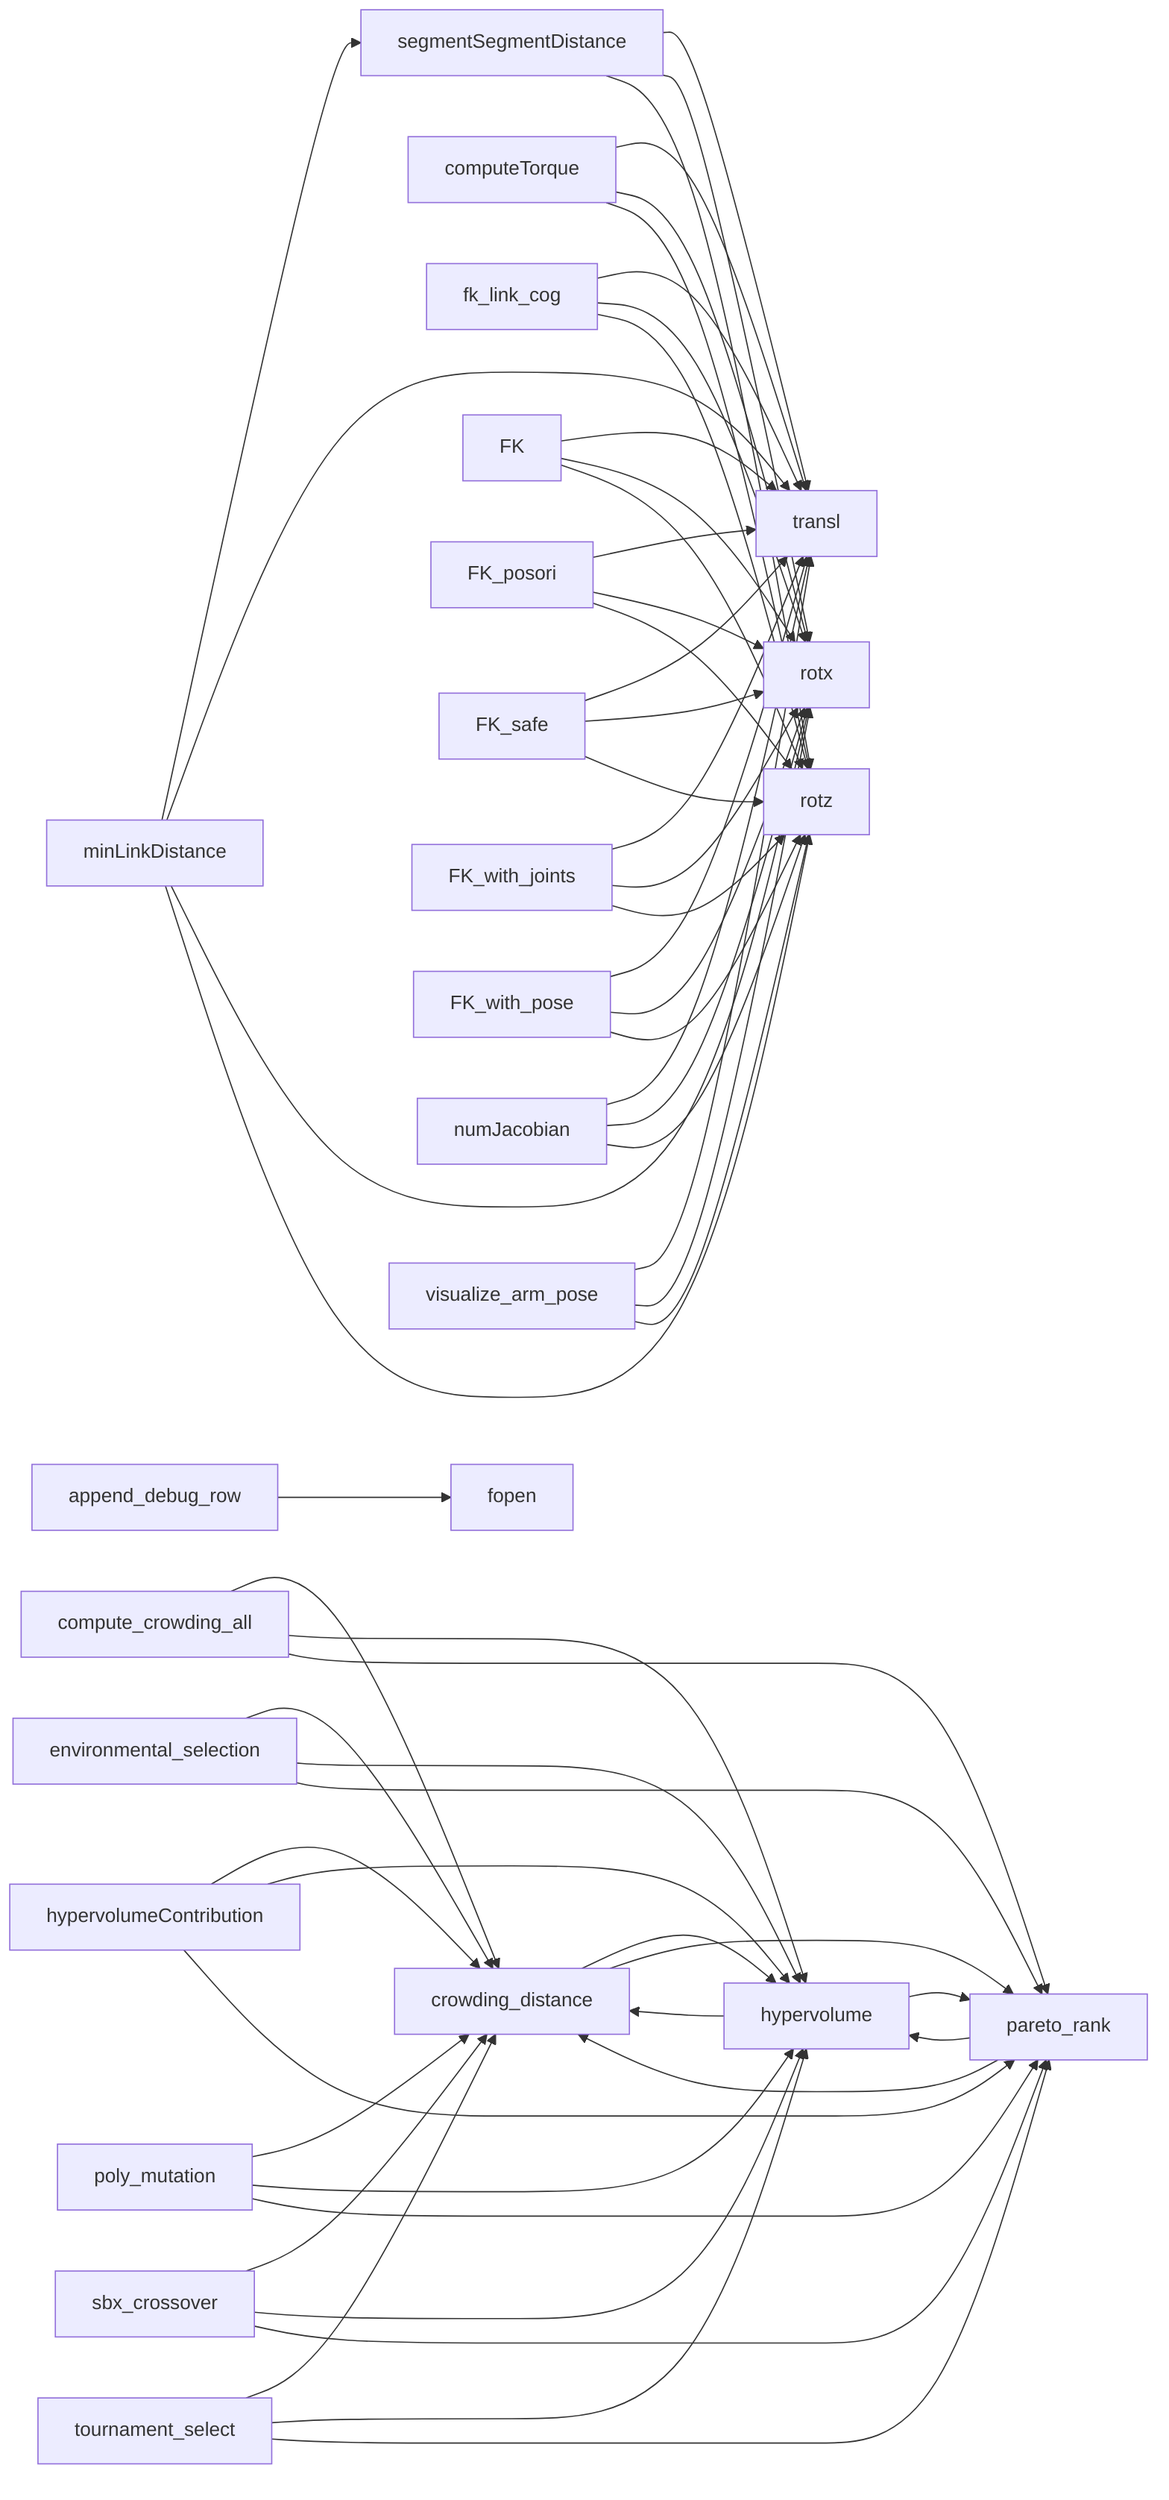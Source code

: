 graph LR
minLinkDistance --> segmentSegmentDistance
minLinkDistance --> transl
minLinkDistance --> rotx
minLinkDistance --> rotz
segmentSegmentDistance --> transl
segmentSegmentDistance --> rotx
segmentSegmentDistance --> rotz
computeTorque --> transl
computeTorque --> rotx
computeTorque --> rotz
fk_link_cog --> transl
fk_link_cog --> rotx
fk_link_cog --> rotz
compute_crowding_all --> crowding_distance
compute_crowding_all --> hypervolume
compute_crowding_all --> pareto_rank
crowding_distance --> hypervolume
crowding_distance --> pareto_rank
environmental_selection --> crowding_distance
environmental_selection --> hypervolume
environmental_selection --> pareto_rank
hypervolume --> crowding_distance
hypervolume --> pareto_rank
hypervolumeContribution --> crowding_distance
hypervolumeContribution --> hypervolume
hypervolumeContribution --> pareto_rank
pareto_rank --> crowding_distance
pareto_rank --> hypervolume
poly_mutation --> crowding_distance
poly_mutation --> hypervolume
poly_mutation --> pareto_rank
sbx_crossover --> crowding_distance
sbx_crossover --> hypervolume
sbx_crossover --> pareto_rank
tournament_select --> crowding_distance
tournament_select --> hypervolume
tournament_select --> pareto_rank
FK --> transl
FK --> rotx
FK --> rotz
FK_posori --> transl
FK_posori --> rotx
FK_posori --> rotz
FK_safe --> transl
FK_safe --> rotx
FK_safe --> rotz
FK_with_joints --> transl
FK_with_joints --> rotx
FK_with_joints --> rotz
FK_with_pose --> transl
FK_with_pose --> rotx
FK_with_pose --> rotz
numJacobian --> transl
numJacobian --> rotx
numJacobian --> rotz
append_debug_row --> fopen
visualize_arm_pose --> transl
visualize_arm_pose --> rotx
visualize_arm_pose --> rotz
